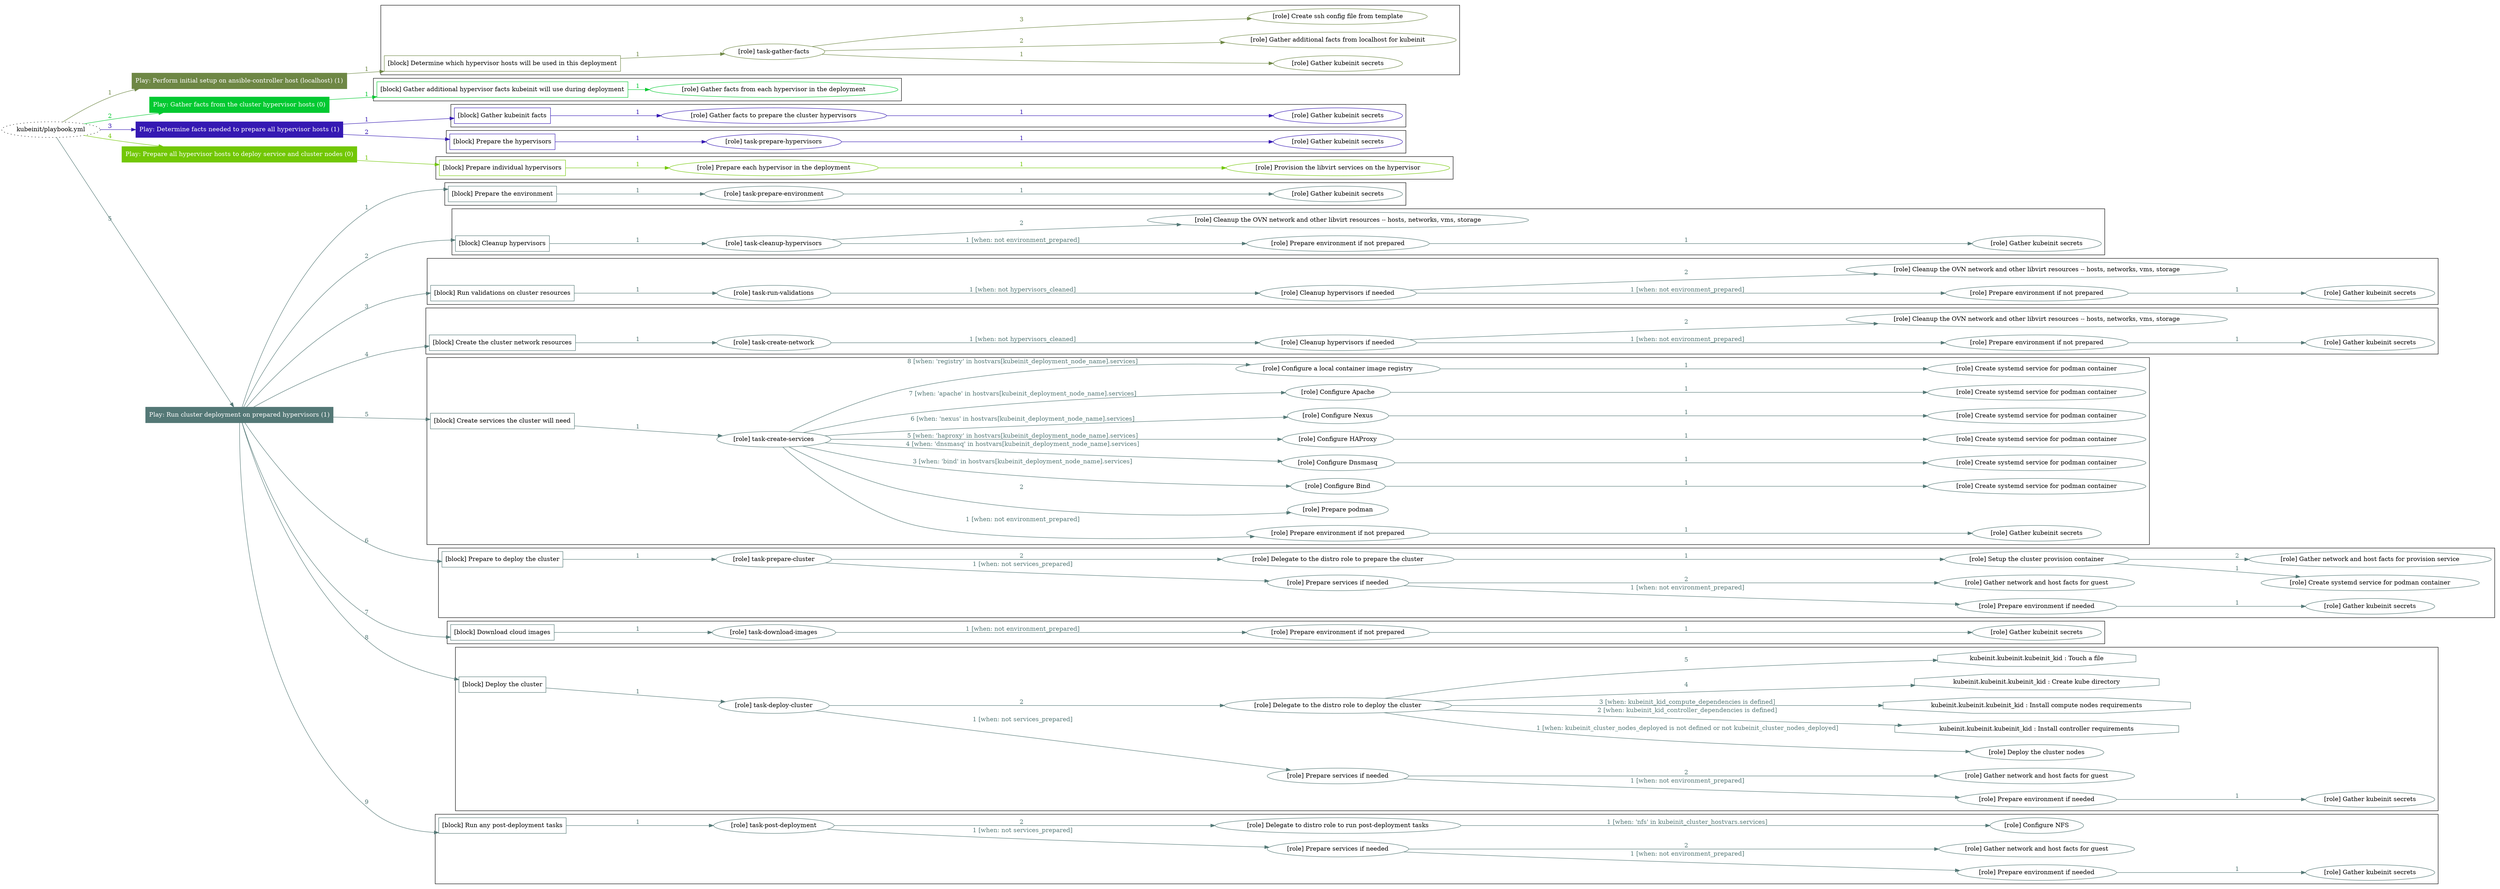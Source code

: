 digraph {
	graph [concentrate=true ordering=in rankdir=LR ratio=fill]
	edge [esep=5 sep=10]
	"kubeinit/playbook.yml" [URL="/home/runner/work/kubeinit/kubeinit/kubeinit/playbook.yml" id=playbook_608a6fb3 style=dotted]
	"kubeinit/playbook.yml" -> play_be3c04ec [label="1 " color="#6e8745" fontcolor="#6e8745" id=edge_31895123 labeltooltip="1 " tooltip="1 "]
	subgraph "Play: Perform initial setup on ansible-controller host (localhost) (1)" {
		play_be3c04ec [label="Play: Perform initial setup on ansible-controller host (localhost) (1)" URL="/home/runner/work/kubeinit/kubeinit/kubeinit/playbook.yml" color="#6e8745" fontcolor="#ffffff" id=play_be3c04ec shape=box style=filled tooltip=localhost]
		play_be3c04ec -> block_2dc40d36 [label=1 color="#6e8745" fontcolor="#6e8745" id=edge_ed48c78a labeltooltip=1 tooltip=1]
		subgraph cluster_block_2dc40d36 {
			block_2dc40d36 [label="[block] Determine which hypervisor hosts will be used in this deployment" URL="/home/runner/work/kubeinit/kubeinit/kubeinit/playbook.yml" color="#6e8745" id=block_2dc40d36 labeltooltip="Determine which hypervisor hosts will be used in this deployment" shape=box tooltip="Determine which hypervisor hosts will be used in this deployment"]
			block_2dc40d36 -> role_d647b988 [label="1 " color="#6e8745" fontcolor="#6e8745" id=edge_34338cc9 labeltooltip="1 " tooltip="1 "]
			subgraph "task-gather-facts" {
				role_d647b988 [label="[role] task-gather-facts" URL="/home/runner/work/kubeinit/kubeinit/kubeinit/playbook.yml" color="#6e8745" id=role_d647b988 tooltip="task-gather-facts"]
				role_d647b988 -> role_1e653c0f [label="1 " color="#6e8745" fontcolor="#6e8745" id=edge_daf68524 labeltooltip="1 " tooltip="1 "]
				subgraph "Gather kubeinit secrets" {
					role_1e653c0f [label="[role] Gather kubeinit secrets" URL="/home/runner/.ansible/collections/ansible_collections/kubeinit/kubeinit/roles/kubeinit_prepare/tasks/build_hypervisors_group.yml" color="#6e8745" id=role_1e653c0f tooltip="Gather kubeinit secrets"]
				}
				role_d647b988 -> role_c22b5473 [label="2 " color="#6e8745" fontcolor="#6e8745" id=edge_8fdc2dd5 labeltooltip="2 " tooltip="2 "]
				subgraph "Gather additional facts from localhost for kubeinit" {
					role_c22b5473 [label="[role] Gather additional facts from localhost for kubeinit" URL="/home/runner/.ansible/collections/ansible_collections/kubeinit/kubeinit/roles/kubeinit_prepare/tasks/build_hypervisors_group.yml" color="#6e8745" id=role_c22b5473 tooltip="Gather additional facts from localhost for kubeinit"]
				}
				role_d647b988 -> role_a7b1fe07 [label="3 " color="#6e8745" fontcolor="#6e8745" id=edge_dc978542 labeltooltip="3 " tooltip="3 "]
				subgraph "Create ssh config file from template" {
					role_a7b1fe07 [label="[role] Create ssh config file from template" URL="/home/runner/.ansible/collections/ansible_collections/kubeinit/kubeinit/roles/kubeinit_prepare/tasks/build_hypervisors_group.yml" color="#6e8745" id=role_a7b1fe07 tooltip="Create ssh config file from template"]
				}
			}
		}
	}
	"kubeinit/playbook.yml" -> play_d84bc7e9 [label="2 " color="#03c931" fontcolor="#03c931" id=edge_182aa815 labeltooltip="2 " tooltip="2 "]
	subgraph "Play: Gather facts from the cluster hypervisor hosts (0)" {
		play_d84bc7e9 [label="Play: Gather facts from the cluster hypervisor hosts (0)" URL="/home/runner/work/kubeinit/kubeinit/kubeinit/playbook.yml" color="#03c931" fontcolor="#ffffff" id=play_d84bc7e9 shape=box style=filled tooltip="Play: Gather facts from the cluster hypervisor hosts (0)"]
		play_d84bc7e9 -> block_53c12abe [label=1 color="#03c931" fontcolor="#03c931" id=edge_164e420f labeltooltip=1 tooltip=1]
		subgraph cluster_block_53c12abe {
			block_53c12abe [label="[block] Gather additional hypervisor facts kubeinit will use during deployment" URL="/home/runner/work/kubeinit/kubeinit/kubeinit/playbook.yml" color="#03c931" id=block_53c12abe labeltooltip="Gather additional hypervisor facts kubeinit will use during deployment" shape=box tooltip="Gather additional hypervisor facts kubeinit will use during deployment"]
			block_53c12abe -> role_731867bf [label="1 " color="#03c931" fontcolor="#03c931" id=edge_a8bca34c labeltooltip="1 " tooltip="1 "]
			subgraph "Gather facts from each hypervisor in the deployment" {
				role_731867bf [label="[role] Gather facts from each hypervisor in the deployment" URL="/home/runner/work/kubeinit/kubeinit/kubeinit/playbook.yml" color="#03c931" id=role_731867bf tooltip="Gather facts from each hypervisor in the deployment"]
			}
		}
	}
	"kubeinit/playbook.yml" -> play_0c8ffd27 [label="3 " color="#3519b3" fontcolor="#3519b3" id=edge_afae8446 labeltooltip="3 " tooltip="3 "]
	subgraph "Play: Determine facts needed to prepare all hypervisor hosts (1)" {
		play_0c8ffd27 [label="Play: Determine facts needed to prepare all hypervisor hosts (1)" URL="/home/runner/work/kubeinit/kubeinit/kubeinit/playbook.yml" color="#3519b3" fontcolor="#ffffff" id=play_0c8ffd27 shape=box style=filled tooltip=localhost]
		play_0c8ffd27 -> block_eb5a076a [label=1 color="#3519b3" fontcolor="#3519b3" id=edge_d38c1535 labeltooltip=1 tooltip=1]
		subgraph cluster_block_eb5a076a {
			block_eb5a076a [label="[block] Gather kubeinit facts" URL="/home/runner/work/kubeinit/kubeinit/kubeinit/playbook.yml" color="#3519b3" id=block_eb5a076a labeltooltip="Gather kubeinit facts" shape=box tooltip="Gather kubeinit facts"]
			block_eb5a076a -> role_958115dc [label="1 " color="#3519b3" fontcolor="#3519b3" id=edge_da5f45d2 labeltooltip="1 " tooltip="1 "]
			subgraph "Gather facts to prepare the cluster hypervisors" {
				role_958115dc [label="[role] Gather facts to prepare the cluster hypervisors" URL="/home/runner/work/kubeinit/kubeinit/kubeinit/playbook.yml" color="#3519b3" id=role_958115dc tooltip="Gather facts to prepare the cluster hypervisors"]
				role_958115dc -> role_c9789f87 [label="1 " color="#3519b3" fontcolor="#3519b3" id=edge_b29ec34c labeltooltip="1 " tooltip="1 "]
				subgraph "Gather kubeinit secrets" {
					role_c9789f87 [label="[role] Gather kubeinit secrets" URL="/home/runner/.ansible/collections/ansible_collections/kubeinit/kubeinit/roles/kubeinit_prepare/tasks/gather_kubeinit_facts.yml" color="#3519b3" id=role_c9789f87 tooltip="Gather kubeinit secrets"]
				}
			}
		}
		play_0c8ffd27 -> block_3859282a [label=2 color="#3519b3" fontcolor="#3519b3" id=edge_d7d2a189 labeltooltip=2 tooltip=2]
		subgraph cluster_block_3859282a {
			block_3859282a [label="[block] Prepare the hypervisors" URL="/home/runner/work/kubeinit/kubeinit/kubeinit/playbook.yml" color="#3519b3" id=block_3859282a labeltooltip="Prepare the hypervisors" shape=box tooltip="Prepare the hypervisors"]
			block_3859282a -> role_732756f1 [label="1 " color="#3519b3" fontcolor="#3519b3" id=edge_b1733d87 labeltooltip="1 " tooltip="1 "]
			subgraph "task-prepare-hypervisors" {
				role_732756f1 [label="[role] task-prepare-hypervisors" URL="/home/runner/work/kubeinit/kubeinit/kubeinit/playbook.yml" color="#3519b3" id=role_732756f1 tooltip="task-prepare-hypervisors"]
				role_732756f1 -> role_3cbf0a35 [label="1 " color="#3519b3" fontcolor="#3519b3" id=edge_383b9a41 labeltooltip="1 " tooltip="1 "]
				subgraph "Gather kubeinit secrets" {
					role_3cbf0a35 [label="[role] Gather kubeinit secrets" URL="/home/runner/.ansible/collections/ansible_collections/kubeinit/kubeinit/roles/kubeinit_prepare/tasks/gather_kubeinit_facts.yml" color="#3519b3" id=role_3cbf0a35 tooltip="Gather kubeinit secrets"]
				}
			}
		}
	}
	"kubeinit/playbook.yml" -> play_b892c924 [label="4 " color="#72c705" fontcolor="#72c705" id=edge_54d8078e labeltooltip="4 " tooltip="4 "]
	subgraph "Play: Prepare all hypervisor hosts to deploy service and cluster nodes (0)" {
		play_b892c924 [label="Play: Prepare all hypervisor hosts to deploy service and cluster nodes (0)" URL="/home/runner/work/kubeinit/kubeinit/kubeinit/playbook.yml" color="#72c705" fontcolor="#ffffff" id=play_b892c924 shape=box style=filled tooltip="Play: Prepare all hypervisor hosts to deploy service and cluster nodes (0)"]
		play_b892c924 -> block_4aa4d2d3 [label=1 color="#72c705" fontcolor="#72c705" id=edge_7561f8d9 labeltooltip=1 tooltip=1]
		subgraph cluster_block_4aa4d2d3 {
			block_4aa4d2d3 [label="[block] Prepare individual hypervisors" URL="/home/runner/work/kubeinit/kubeinit/kubeinit/playbook.yml" color="#72c705" id=block_4aa4d2d3 labeltooltip="Prepare individual hypervisors" shape=box tooltip="Prepare individual hypervisors"]
			block_4aa4d2d3 -> role_e5ef4481 [label="1 " color="#72c705" fontcolor="#72c705" id=edge_faf32006 labeltooltip="1 " tooltip="1 "]
			subgraph "Prepare each hypervisor in the deployment" {
				role_e5ef4481 [label="[role] Prepare each hypervisor in the deployment" URL="/home/runner/work/kubeinit/kubeinit/kubeinit/playbook.yml" color="#72c705" id=role_e5ef4481 tooltip="Prepare each hypervisor in the deployment"]
				role_e5ef4481 -> role_1ea0ebdc [label="1 " color="#72c705" fontcolor="#72c705" id=edge_8c700cde labeltooltip="1 " tooltip="1 "]
				subgraph "Provision the libvirt services on the hypervisor" {
					role_1ea0ebdc [label="[role] Provision the libvirt services on the hypervisor" URL="/home/runner/.ansible/collections/ansible_collections/kubeinit/kubeinit/roles/kubeinit_prepare/tasks/prepare_hypervisor.yml" color="#72c705" id=role_1ea0ebdc tooltip="Provision the libvirt services on the hypervisor"]
				}
			}
		}
	}
	"kubeinit/playbook.yml" -> play_ac505e63 [label="5 " color="#547876" fontcolor="#547876" id=edge_4acf6dc0 labeltooltip="5 " tooltip="5 "]
	subgraph "Play: Run cluster deployment on prepared hypervisors (1)" {
		play_ac505e63 [label="Play: Run cluster deployment on prepared hypervisors (1)" URL="/home/runner/work/kubeinit/kubeinit/kubeinit/playbook.yml" color="#547876" fontcolor="#ffffff" id=play_ac505e63 shape=box style=filled tooltip=localhost]
		play_ac505e63 -> block_a725e89a [label=1 color="#547876" fontcolor="#547876" id=edge_affb96df labeltooltip=1 tooltip=1]
		subgraph cluster_block_a725e89a {
			block_a725e89a [label="[block] Prepare the environment" URL="/home/runner/work/kubeinit/kubeinit/kubeinit/playbook.yml" color="#547876" id=block_a725e89a labeltooltip="Prepare the environment" shape=box tooltip="Prepare the environment"]
			block_a725e89a -> role_29a6c4a2 [label="1 " color="#547876" fontcolor="#547876" id=edge_634bd62e labeltooltip="1 " tooltip="1 "]
			subgraph "task-prepare-environment" {
				role_29a6c4a2 [label="[role] task-prepare-environment" URL="/home/runner/work/kubeinit/kubeinit/kubeinit/playbook.yml" color="#547876" id=role_29a6c4a2 tooltip="task-prepare-environment"]
				role_29a6c4a2 -> role_65e77cb9 [label="1 " color="#547876" fontcolor="#547876" id=edge_e6891a5f labeltooltip="1 " tooltip="1 "]
				subgraph "Gather kubeinit secrets" {
					role_65e77cb9 [label="[role] Gather kubeinit secrets" URL="/home/runner/.ansible/collections/ansible_collections/kubeinit/kubeinit/roles/kubeinit_prepare/tasks/gather_kubeinit_facts.yml" color="#547876" id=role_65e77cb9 tooltip="Gather kubeinit secrets"]
				}
			}
		}
		play_ac505e63 -> block_264fab6f [label=2 color="#547876" fontcolor="#547876" id=edge_045e9c80 labeltooltip=2 tooltip=2]
		subgraph cluster_block_264fab6f {
			block_264fab6f [label="[block] Cleanup hypervisors" URL="/home/runner/work/kubeinit/kubeinit/kubeinit/playbook.yml" color="#547876" id=block_264fab6f labeltooltip="Cleanup hypervisors" shape=box tooltip="Cleanup hypervisors"]
			block_264fab6f -> role_09604871 [label="1 " color="#547876" fontcolor="#547876" id=edge_e2a6e252 labeltooltip="1 " tooltip="1 "]
			subgraph "task-cleanup-hypervisors" {
				role_09604871 [label="[role] task-cleanup-hypervisors" URL="/home/runner/work/kubeinit/kubeinit/kubeinit/playbook.yml" color="#547876" id=role_09604871 tooltip="task-cleanup-hypervisors"]
				role_09604871 -> role_ad81c707 [label="1 [when: not environment_prepared]" color="#547876" fontcolor="#547876" id=edge_1365f194 labeltooltip="1 [when: not environment_prepared]" tooltip="1 [when: not environment_prepared]"]
				subgraph "Prepare environment if not prepared" {
					role_ad81c707 [label="[role] Prepare environment if not prepared" URL="/home/runner/.ansible/collections/ansible_collections/kubeinit/kubeinit/roles/kubeinit_prepare/tasks/cleanup_hypervisors.yml" color="#547876" id=role_ad81c707 tooltip="Prepare environment if not prepared"]
					role_ad81c707 -> role_914fec6f [label="1 " color="#547876" fontcolor="#547876" id=edge_383f193b labeltooltip="1 " tooltip="1 "]
					subgraph "Gather kubeinit secrets" {
						role_914fec6f [label="[role] Gather kubeinit secrets" URL="/home/runner/.ansible/collections/ansible_collections/kubeinit/kubeinit/roles/kubeinit_prepare/tasks/gather_kubeinit_facts.yml" color="#547876" id=role_914fec6f tooltip="Gather kubeinit secrets"]
					}
				}
				role_09604871 -> role_6020f218 [label="2 " color="#547876" fontcolor="#547876" id=edge_46cffaaf labeltooltip="2 " tooltip="2 "]
				subgraph "Cleanup the OVN network and other libvirt resources -- hosts, networks, vms, storage" {
					role_6020f218 [label="[role] Cleanup the OVN network and other libvirt resources -- hosts, networks, vms, storage" URL="/home/runner/.ansible/collections/ansible_collections/kubeinit/kubeinit/roles/kubeinit_prepare/tasks/cleanup_hypervisors.yml" color="#547876" id=role_6020f218 tooltip="Cleanup the OVN network and other libvirt resources -- hosts, networks, vms, storage"]
				}
			}
		}
		play_ac505e63 -> block_21143cd0 [label=3 color="#547876" fontcolor="#547876" id=edge_4d0109d0 labeltooltip=3 tooltip=3]
		subgraph cluster_block_21143cd0 {
			block_21143cd0 [label="[block] Run validations on cluster resources" URL="/home/runner/work/kubeinit/kubeinit/kubeinit/playbook.yml" color="#547876" id=block_21143cd0 labeltooltip="Run validations on cluster resources" shape=box tooltip="Run validations on cluster resources"]
			block_21143cd0 -> role_8337aa8b [label="1 " color="#547876" fontcolor="#547876" id=edge_f9e155e3 labeltooltip="1 " tooltip="1 "]
			subgraph "task-run-validations" {
				role_8337aa8b [label="[role] task-run-validations" URL="/home/runner/work/kubeinit/kubeinit/kubeinit/playbook.yml" color="#547876" id=role_8337aa8b tooltip="task-run-validations"]
				role_8337aa8b -> role_0a126b70 [label="1 [when: not hypervisors_cleaned]" color="#547876" fontcolor="#547876" id=edge_e47036e8 labeltooltip="1 [when: not hypervisors_cleaned]" tooltip="1 [when: not hypervisors_cleaned]"]
				subgraph "Cleanup hypervisors if needed" {
					role_0a126b70 [label="[role] Cleanup hypervisors if needed" URL="/home/runner/.ansible/collections/ansible_collections/kubeinit/kubeinit/roles/kubeinit_validations/tasks/main.yml" color="#547876" id=role_0a126b70 tooltip="Cleanup hypervisors if needed"]
					role_0a126b70 -> role_d00297f8 [label="1 [when: not environment_prepared]" color="#547876" fontcolor="#547876" id=edge_07d74f36 labeltooltip="1 [when: not environment_prepared]" tooltip="1 [when: not environment_prepared]"]
					subgraph "Prepare environment if not prepared" {
						role_d00297f8 [label="[role] Prepare environment if not prepared" URL="/home/runner/.ansible/collections/ansible_collections/kubeinit/kubeinit/roles/kubeinit_prepare/tasks/cleanup_hypervisors.yml" color="#547876" id=role_d00297f8 tooltip="Prepare environment if not prepared"]
						role_d00297f8 -> role_b579fccd [label="1 " color="#547876" fontcolor="#547876" id=edge_5878b74c labeltooltip="1 " tooltip="1 "]
						subgraph "Gather kubeinit secrets" {
							role_b579fccd [label="[role] Gather kubeinit secrets" URL="/home/runner/.ansible/collections/ansible_collections/kubeinit/kubeinit/roles/kubeinit_prepare/tasks/gather_kubeinit_facts.yml" color="#547876" id=role_b579fccd tooltip="Gather kubeinit secrets"]
						}
					}
					role_0a126b70 -> role_ca6d41e3 [label="2 " color="#547876" fontcolor="#547876" id=edge_1d87b78f labeltooltip="2 " tooltip="2 "]
					subgraph "Cleanup the OVN network and other libvirt resources -- hosts, networks, vms, storage" {
						role_ca6d41e3 [label="[role] Cleanup the OVN network and other libvirt resources -- hosts, networks, vms, storage" URL="/home/runner/.ansible/collections/ansible_collections/kubeinit/kubeinit/roles/kubeinit_prepare/tasks/cleanup_hypervisors.yml" color="#547876" id=role_ca6d41e3 tooltip="Cleanup the OVN network and other libvirt resources -- hosts, networks, vms, storage"]
					}
				}
			}
		}
		play_ac505e63 -> block_2c69f0fb [label=4 color="#547876" fontcolor="#547876" id=edge_0c766d46 labeltooltip=4 tooltip=4]
		subgraph cluster_block_2c69f0fb {
			block_2c69f0fb [label="[block] Create the cluster network resources" URL="/home/runner/work/kubeinit/kubeinit/kubeinit/playbook.yml" color="#547876" id=block_2c69f0fb labeltooltip="Create the cluster network resources" shape=box tooltip="Create the cluster network resources"]
			block_2c69f0fb -> role_1fb32e12 [label="1 " color="#547876" fontcolor="#547876" id=edge_224f1fb7 labeltooltip="1 " tooltip="1 "]
			subgraph "task-create-network" {
				role_1fb32e12 [label="[role] task-create-network" URL="/home/runner/work/kubeinit/kubeinit/kubeinit/playbook.yml" color="#547876" id=role_1fb32e12 tooltip="task-create-network"]
				role_1fb32e12 -> role_f819cbe2 [label="1 [when: not hypervisors_cleaned]" color="#547876" fontcolor="#547876" id=edge_e0e2faa7 labeltooltip="1 [when: not hypervisors_cleaned]" tooltip="1 [when: not hypervisors_cleaned]"]
				subgraph "Cleanup hypervisors if needed" {
					role_f819cbe2 [label="[role] Cleanup hypervisors if needed" URL="/home/runner/.ansible/collections/ansible_collections/kubeinit/kubeinit/roles/kubeinit_libvirt/tasks/create_network.yml" color="#547876" id=role_f819cbe2 tooltip="Cleanup hypervisors if needed"]
					role_f819cbe2 -> role_ffee34d1 [label="1 [when: not environment_prepared]" color="#547876" fontcolor="#547876" id=edge_9079fb4f labeltooltip="1 [when: not environment_prepared]" tooltip="1 [when: not environment_prepared]"]
					subgraph "Prepare environment if not prepared" {
						role_ffee34d1 [label="[role] Prepare environment if not prepared" URL="/home/runner/.ansible/collections/ansible_collections/kubeinit/kubeinit/roles/kubeinit_prepare/tasks/cleanup_hypervisors.yml" color="#547876" id=role_ffee34d1 tooltip="Prepare environment if not prepared"]
						role_ffee34d1 -> role_9c909fa8 [label="1 " color="#547876" fontcolor="#547876" id=edge_66c3493e labeltooltip="1 " tooltip="1 "]
						subgraph "Gather kubeinit secrets" {
							role_9c909fa8 [label="[role] Gather kubeinit secrets" URL="/home/runner/.ansible/collections/ansible_collections/kubeinit/kubeinit/roles/kubeinit_prepare/tasks/gather_kubeinit_facts.yml" color="#547876" id=role_9c909fa8 tooltip="Gather kubeinit secrets"]
						}
					}
					role_f819cbe2 -> role_7ed9b253 [label="2 " color="#547876" fontcolor="#547876" id=edge_6aa22780 labeltooltip="2 " tooltip="2 "]
					subgraph "Cleanup the OVN network and other libvirt resources -- hosts, networks, vms, storage" {
						role_7ed9b253 [label="[role] Cleanup the OVN network and other libvirt resources -- hosts, networks, vms, storage" URL="/home/runner/.ansible/collections/ansible_collections/kubeinit/kubeinit/roles/kubeinit_prepare/tasks/cleanup_hypervisors.yml" color="#547876" id=role_7ed9b253 tooltip="Cleanup the OVN network and other libvirt resources -- hosts, networks, vms, storage"]
					}
				}
			}
		}
		play_ac505e63 -> block_a788aad2 [label=5 color="#547876" fontcolor="#547876" id=edge_1c0c5d55 labeltooltip=5 tooltip=5]
		subgraph cluster_block_a788aad2 {
			block_a788aad2 [label="[block] Create services the cluster will need" URL="/home/runner/work/kubeinit/kubeinit/kubeinit/playbook.yml" color="#547876" id=block_a788aad2 labeltooltip="Create services the cluster will need" shape=box tooltip="Create services the cluster will need"]
			block_a788aad2 -> role_31730000 [label="1 " color="#547876" fontcolor="#547876" id=edge_15151ff0 labeltooltip="1 " tooltip="1 "]
			subgraph "task-create-services" {
				role_31730000 [label="[role] task-create-services" URL="/home/runner/work/kubeinit/kubeinit/kubeinit/playbook.yml" color="#547876" id=role_31730000 tooltip="task-create-services"]
				role_31730000 -> role_9cc37fa1 [label="1 [when: not environment_prepared]" color="#547876" fontcolor="#547876" id=edge_3cdd1c8a labeltooltip="1 [when: not environment_prepared]" tooltip="1 [when: not environment_prepared]"]
				subgraph "Prepare environment if not prepared" {
					role_9cc37fa1 [label="[role] Prepare environment if not prepared" URL="/home/runner/.ansible/collections/ansible_collections/kubeinit/kubeinit/roles/kubeinit_services/tasks/main.yml" color="#547876" id=role_9cc37fa1 tooltip="Prepare environment if not prepared"]
					role_9cc37fa1 -> role_68f549ad [label="1 " color="#547876" fontcolor="#547876" id=edge_abf5d23e labeltooltip="1 " tooltip="1 "]
					subgraph "Gather kubeinit secrets" {
						role_68f549ad [label="[role] Gather kubeinit secrets" URL="/home/runner/.ansible/collections/ansible_collections/kubeinit/kubeinit/roles/kubeinit_prepare/tasks/gather_kubeinit_facts.yml" color="#547876" id=role_68f549ad tooltip="Gather kubeinit secrets"]
					}
				}
				role_31730000 -> role_e949f19e [label="2 " color="#547876" fontcolor="#547876" id=edge_2b4af445 labeltooltip="2 " tooltip="2 "]
				subgraph "Prepare podman" {
					role_e949f19e [label="[role] Prepare podman" URL="/home/runner/.ansible/collections/ansible_collections/kubeinit/kubeinit/roles/kubeinit_services/tasks/00_create_service_pod.yml" color="#547876" id=role_e949f19e tooltip="Prepare podman"]
				}
				role_31730000 -> role_9e15370e [label="3 [when: 'bind' in hostvars[kubeinit_deployment_node_name].services]" color="#547876" fontcolor="#547876" id=edge_0d0e2905 labeltooltip="3 [when: 'bind' in hostvars[kubeinit_deployment_node_name].services]" tooltip="3 [when: 'bind' in hostvars[kubeinit_deployment_node_name].services]"]
				subgraph "Configure Bind" {
					role_9e15370e [label="[role] Configure Bind" URL="/home/runner/.ansible/collections/ansible_collections/kubeinit/kubeinit/roles/kubeinit_services/tasks/start_services_containers.yml" color="#547876" id=role_9e15370e tooltip="Configure Bind"]
					role_9e15370e -> role_27d7fe35 [label="1 " color="#547876" fontcolor="#547876" id=edge_100ffac9 labeltooltip="1 " tooltip="1 "]
					subgraph "Create systemd service for podman container" {
						role_27d7fe35 [label="[role] Create systemd service for podman container" URL="/home/runner/.ansible/collections/ansible_collections/kubeinit/kubeinit/roles/kubeinit_bind/tasks/main.yml" color="#547876" id=role_27d7fe35 tooltip="Create systemd service for podman container"]
					}
				}
				role_31730000 -> role_1033b309 [label="4 [when: 'dnsmasq' in hostvars[kubeinit_deployment_node_name].services]" color="#547876" fontcolor="#547876" id=edge_e171726d labeltooltip="4 [when: 'dnsmasq' in hostvars[kubeinit_deployment_node_name].services]" tooltip="4 [when: 'dnsmasq' in hostvars[kubeinit_deployment_node_name].services]"]
				subgraph "Configure Dnsmasq" {
					role_1033b309 [label="[role] Configure Dnsmasq" URL="/home/runner/.ansible/collections/ansible_collections/kubeinit/kubeinit/roles/kubeinit_services/tasks/start_services_containers.yml" color="#547876" id=role_1033b309 tooltip="Configure Dnsmasq"]
					role_1033b309 -> role_53c68df3 [label="1 " color="#547876" fontcolor="#547876" id=edge_9e03e321 labeltooltip="1 " tooltip="1 "]
					subgraph "Create systemd service for podman container" {
						role_53c68df3 [label="[role] Create systemd service for podman container" URL="/home/runner/.ansible/collections/ansible_collections/kubeinit/kubeinit/roles/kubeinit_dnsmasq/tasks/main.yml" color="#547876" id=role_53c68df3 tooltip="Create systemd service for podman container"]
					}
				}
				role_31730000 -> role_9d1d6c7b [label="5 [when: 'haproxy' in hostvars[kubeinit_deployment_node_name].services]" color="#547876" fontcolor="#547876" id=edge_f72761e9 labeltooltip="5 [when: 'haproxy' in hostvars[kubeinit_deployment_node_name].services]" tooltip="5 [when: 'haproxy' in hostvars[kubeinit_deployment_node_name].services]"]
				subgraph "Configure HAProxy" {
					role_9d1d6c7b [label="[role] Configure HAProxy" URL="/home/runner/.ansible/collections/ansible_collections/kubeinit/kubeinit/roles/kubeinit_services/tasks/start_services_containers.yml" color="#547876" id=role_9d1d6c7b tooltip="Configure HAProxy"]
					role_9d1d6c7b -> role_83d5a378 [label="1 " color="#547876" fontcolor="#547876" id=edge_c00faa29 labeltooltip="1 " tooltip="1 "]
					subgraph "Create systemd service for podman container" {
						role_83d5a378 [label="[role] Create systemd service for podman container" URL="/home/runner/.ansible/collections/ansible_collections/kubeinit/kubeinit/roles/kubeinit_haproxy/tasks/main.yml" color="#547876" id=role_83d5a378 tooltip="Create systemd service for podman container"]
					}
				}
				role_31730000 -> role_323541f4 [label="6 [when: 'nexus' in hostvars[kubeinit_deployment_node_name].services]" color="#547876" fontcolor="#547876" id=edge_e6dcca69 labeltooltip="6 [when: 'nexus' in hostvars[kubeinit_deployment_node_name].services]" tooltip="6 [when: 'nexus' in hostvars[kubeinit_deployment_node_name].services]"]
				subgraph "Configure Nexus" {
					role_323541f4 [label="[role] Configure Nexus" URL="/home/runner/.ansible/collections/ansible_collections/kubeinit/kubeinit/roles/kubeinit_services/tasks/start_services_containers.yml" color="#547876" id=role_323541f4 tooltip="Configure Nexus"]
					role_323541f4 -> role_029e57e9 [label="1 " color="#547876" fontcolor="#547876" id=edge_79628d08 labeltooltip="1 " tooltip="1 "]
					subgraph "Create systemd service for podman container" {
						role_029e57e9 [label="[role] Create systemd service for podman container" URL="/home/runner/.ansible/collections/ansible_collections/kubeinit/kubeinit/roles/kubeinit_nexus/tasks/main.yml" color="#547876" id=role_029e57e9 tooltip="Create systemd service for podman container"]
					}
				}
				role_31730000 -> role_69edcc51 [label="7 [when: 'apache' in hostvars[kubeinit_deployment_node_name].services]" color="#547876" fontcolor="#547876" id=edge_a46ab529 labeltooltip="7 [when: 'apache' in hostvars[kubeinit_deployment_node_name].services]" tooltip="7 [when: 'apache' in hostvars[kubeinit_deployment_node_name].services]"]
				subgraph "Configure Apache" {
					role_69edcc51 [label="[role] Configure Apache" URL="/home/runner/.ansible/collections/ansible_collections/kubeinit/kubeinit/roles/kubeinit_services/tasks/start_services_containers.yml" color="#547876" id=role_69edcc51 tooltip="Configure Apache"]
					role_69edcc51 -> role_f31e063b [label="1 " color="#547876" fontcolor="#547876" id=edge_62e2f9fa labeltooltip="1 " tooltip="1 "]
					subgraph "Create systemd service for podman container" {
						role_f31e063b [label="[role] Create systemd service for podman container" URL="/home/runner/.ansible/collections/ansible_collections/kubeinit/kubeinit/roles/kubeinit_apache/tasks/main.yml" color="#547876" id=role_f31e063b tooltip="Create systemd service for podman container"]
					}
				}
				role_31730000 -> role_cf278a7d [label="8 [when: 'registry' in hostvars[kubeinit_deployment_node_name].services]" color="#547876" fontcolor="#547876" id=edge_4d21880f labeltooltip="8 [when: 'registry' in hostvars[kubeinit_deployment_node_name].services]" tooltip="8 [when: 'registry' in hostvars[kubeinit_deployment_node_name].services]"]
				subgraph "Configure a local container image registry" {
					role_cf278a7d [label="[role] Configure a local container image registry" URL="/home/runner/.ansible/collections/ansible_collections/kubeinit/kubeinit/roles/kubeinit_services/tasks/start_services_containers.yml" color="#547876" id=role_cf278a7d tooltip="Configure a local container image registry"]
					role_cf278a7d -> role_6e022ea4 [label="1 " color="#547876" fontcolor="#547876" id=edge_5caca99a labeltooltip="1 " tooltip="1 "]
					subgraph "Create systemd service for podman container" {
						role_6e022ea4 [label="[role] Create systemd service for podman container" URL="/home/runner/.ansible/collections/ansible_collections/kubeinit/kubeinit/roles/kubeinit_registry/tasks/main.yml" color="#547876" id=role_6e022ea4 tooltip="Create systemd service for podman container"]
					}
				}
			}
		}
		play_ac505e63 -> block_d93e3138 [label=6 color="#547876" fontcolor="#547876" id=edge_a684437c labeltooltip=6 tooltip=6]
		subgraph cluster_block_d93e3138 {
			block_d93e3138 [label="[block] Prepare to deploy the cluster" URL="/home/runner/work/kubeinit/kubeinit/kubeinit/playbook.yml" color="#547876" id=block_d93e3138 labeltooltip="Prepare to deploy the cluster" shape=box tooltip="Prepare to deploy the cluster"]
			block_d93e3138 -> role_4a03a0ff [label="1 " color="#547876" fontcolor="#547876" id=edge_a7b9a40e labeltooltip="1 " tooltip="1 "]
			subgraph "task-prepare-cluster" {
				role_4a03a0ff [label="[role] task-prepare-cluster" URL="/home/runner/work/kubeinit/kubeinit/kubeinit/playbook.yml" color="#547876" id=role_4a03a0ff tooltip="task-prepare-cluster"]
				role_4a03a0ff -> role_19e98a4f [label="1 [when: not services_prepared]" color="#547876" fontcolor="#547876" id=edge_a2ebcaeb labeltooltip="1 [when: not services_prepared]" tooltip="1 [when: not services_prepared]"]
				subgraph "Prepare services if needed" {
					role_19e98a4f [label="[role] Prepare services if needed" URL="/home/runner/.ansible/collections/ansible_collections/kubeinit/kubeinit/roles/kubeinit_prepare/tasks/prepare_cluster.yml" color="#547876" id=role_19e98a4f tooltip="Prepare services if needed"]
					role_19e98a4f -> role_23894062 [label="1 [when: not environment_prepared]" color="#547876" fontcolor="#547876" id=edge_708221b5 labeltooltip="1 [when: not environment_prepared]" tooltip="1 [when: not environment_prepared]"]
					subgraph "Prepare environment if needed" {
						role_23894062 [label="[role] Prepare environment if needed" URL="/home/runner/.ansible/collections/ansible_collections/kubeinit/kubeinit/roles/kubeinit_services/tasks/prepare_services.yml" color="#547876" id=role_23894062 tooltip="Prepare environment if needed"]
						role_23894062 -> role_e01a7316 [label="1 " color="#547876" fontcolor="#547876" id=edge_6a671cc4 labeltooltip="1 " tooltip="1 "]
						subgraph "Gather kubeinit secrets" {
							role_e01a7316 [label="[role] Gather kubeinit secrets" URL="/home/runner/.ansible/collections/ansible_collections/kubeinit/kubeinit/roles/kubeinit_prepare/tasks/gather_kubeinit_facts.yml" color="#547876" id=role_e01a7316 tooltip="Gather kubeinit secrets"]
						}
					}
					role_19e98a4f -> role_9e67ad23 [label="2 " color="#547876" fontcolor="#547876" id=edge_2519c463 labeltooltip="2 " tooltip="2 "]
					subgraph "Gather network and host facts for guest" {
						role_9e67ad23 [label="[role] Gather network and host facts for guest" URL="/home/runner/.ansible/collections/ansible_collections/kubeinit/kubeinit/roles/kubeinit_services/tasks/prepare_services.yml" color="#547876" id=role_9e67ad23 tooltip="Gather network and host facts for guest"]
					}
				}
				role_4a03a0ff -> role_dd81d02e [label="2 " color="#547876" fontcolor="#547876" id=edge_1fcf6e64 labeltooltip="2 " tooltip="2 "]
				subgraph "Delegate to the distro role to prepare the cluster" {
					role_dd81d02e [label="[role] Delegate to the distro role to prepare the cluster" URL="/home/runner/.ansible/collections/ansible_collections/kubeinit/kubeinit/roles/kubeinit_prepare/tasks/prepare_cluster.yml" color="#547876" id=role_dd81d02e tooltip="Delegate to the distro role to prepare the cluster"]
					role_dd81d02e -> role_9243f830 [label="1 " color="#547876" fontcolor="#547876" id=edge_21ac2179 labeltooltip="1 " tooltip="1 "]
					subgraph "Setup the cluster provision container" {
						role_9243f830 [label="[role] Setup the cluster provision container" URL="/home/runner/.ansible/collections/ansible_collections/kubeinit/kubeinit/roles/kubeinit_kid/tasks/prepare_cluster.yml" color="#547876" id=role_9243f830 tooltip="Setup the cluster provision container"]
						role_9243f830 -> role_4748dbd4 [label="1 " color="#547876" fontcolor="#547876" id=edge_159aff2e labeltooltip="1 " tooltip="1 "]
						subgraph "Create systemd service for podman container" {
							role_4748dbd4 [label="[role] Create systemd service for podman container" URL="/home/runner/.ansible/collections/ansible_collections/kubeinit/kubeinit/roles/kubeinit_services/tasks/create_provision_container.yml" color="#547876" id=role_4748dbd4 tooltip="Create systemd service for podman container"]
						}
						role_9243f830 -> role_481da10b [label="2 " color="#547876" fontcolor="#547876" id=edge_28ba7a33 labeltooltip="2 " tooltip="2 "]
						subgraph "Gather network and host facts for provision service" {
							role_481da10b [label="[role] Gather network and host facts for provision service" URL="/home/runner/.ansible/collections/ansible_collections/kubeinit/kubeinit/roles/kubeinit_services/tasks/create_provision_container.yml" color="#547876" id=role_481da10b tooltip="Gather network and host facts for provision service"]
						}
					}
				}
			}
		}
		play_ac505e63 -> block_43c1e7fb [label=7 color="#547876" fontcolor="#547876" id=edge_d99a8a08 labeltooltip=7 tooltip=7]
		subgraph cluster_block_43c1e7fb {
			block_43c1e7fb [label="[block] Download cloud images" URL="/home/runner/work/kubeinit/kubeinit/kubeinit/playbook.yml" color="#547876" id=block_43c1e7fb labeltooltip="Download cloud images" shape=box tooltip="Download cloud images"]
			block_43c1e7fb -> role_bcd9f1d0 [label="1 " color="#547876" fontcolor="#547876" id=edge_8d3d5eae labeltooltip="1 " tooltip="1 "]
			subgraph "task-download-images" {
				role_bcd9f1d0 [label="[role] task-download-images" URL="/home/runner/work/kubeinit/kubeinit/kubeinit/playbook.yml" color="#547876" id=role_bcd9f1d0 tooltip="task-download-images"]
				role_bcd9f1d0 -> role_6ca0bf76 [label="1 [when: not environment_prepared]" color="#547876" fontcolor="#547876" id=edge_9945974d labeltooltip="1 [when: not environment_prepared]" tooltip="1 [when: not environment_prepared]"]
				subgraph "Prepare environment if not prepared" {
					role_6ca0bf76 [label="[role] Prepare environment if not prepared" URL="/home/runner/.ansible/collections/ansible_collections/kubeinit/kubeinit/roles/kubeinit_libvirt/tasks/download_cloud_images.yml" color="#547876" id=role_6ca0bf76 tooltip="Prepare environment if not prepared"]
					role_6ca0bf76 -> role_63fcc240 [label="1 " color="#547876" fontcolor="#547876" id=edge_e2a5d772 labeltooltip="1 " tooltip="1 "]
					subgraph "Gather kubeinit secrets" {
						role_63fcc240 [label="[role] Gather kubeinit secrets" URL="/home/runner/.ansible/collections/ansible_collections/kubeinit/kubeinit/roles/kubeinit_prepare/tasks/gather_kubeinit_facts.yml" color="#547876" id=role_63fcc240 tooltip="Gather kubeinit secrets"]
					}
				}
			}
		}
		play_ac505e63 -> block_31f2d8bc [label=8 color="#547876" fontcolor="#547876" id=edge_cf74810b labeltooltip=8 tooltip=8]
		subgraph cluster_block_31f2d8bc {
			block_31f2d8bc [label="[block] Deploy the cluster" URL="/home/runner/work/kubeinit/kubeinit/kubeinit/playbook.yml" color="#547876" id=block_31f2d8bc labeltooltip="Deploy the cluster" shape=box tooltip="Deploy the cluster"]
			block_31f2d8bc -> role_b1e3b0fe [label="1 " color="#547876" fontcolor="#547876" id=edge_b245e5fc labeltooltip="1 " tooltip="1 "]
			subgraph "task-deploy-cluster" {
				role_b1e3b0fe [label="[role] task-deploy-cluster" URL="/home/runner/work/kubeinit/kubeinit/kubeinit/playbook.yml" color="#547876" id=role_b1e3b0fe tooltip="task-deploy-cluster"]
				role_b1e3b0fe -> role_5f00ac89 [label="1 [when: not services_prepared]" color="#547876" fontcolor="#547876" id=edge_b326b2c0 labeltooltip="1 [when: not services_prepared]" tooltip="1 [when: not services_prepared]"]
				subgraph "Prepare services if needed" {
					role_5f00ac89 [label="[role] Prepare services if needed" URL="/home/runner/.ansible/collections/ansible_collections/kubeinit/kubeinit/roles/kubeinit_prepare/tasks/deploy_cluster.yml" color="#547876" id=role_5f00ac89 tooltip="Prepare services if needed"]
					role_5f00ac89 -> role_e078b885 [label="1 [when: not environment_prepared]" color="#547876" fontcolor="#547876" id=edge_a9f67ce2 labeltooltip="1 [when: not environment_prepared]" tooltip="1 [when: not environment_prepared]"]
					subgraph "Prepare environment if needed" {
						role_e078b885 [label="[role] Prepare environment if needed" URL="/home/runner/.ansible/collections/ansible_collections/kubeinit/kubeinit/roles/kubeinit_services/tasks/prepare_services.yml" color="#547876" id=role_e078b885 tooltip="Prepare environment if needed"]
						role_e078b885 -> role_bd592fa0 [label="1 " color="#547876" fontcolor="#547876" id=edge_0a29c74a labeltooltip="1 " tooltip="1 "]
						subgraph "Gather kubeinit secrets" {
							role_bd592fa0 [label="[role] Gather kubeinit secrets" URL="/home/runner/.ansible/collections/ansible_collections/kubeinit/kubeinit/roles/kubeinit_prepare/tasks/gather_kubeinit_facts.yml" color="#547876" id=role_bd592fa0 tooltip="Gather kubeinit secrets"]
						}
					}
					role_5f00ac89 -> role_b9bb336e [label="2 " color="#547876" fontcolor="#547876" id=edge_d96073a2 labeltooltip="2 " tooltip="2 "]
					subgraph "Gather network and host facts for guest" {
						role_b9bb336e [label="[role] Gather network and host facts for guest" URL="/home/runner/.ansible/collections/ansible_collections/kubeinit/kubeinit/roles/kubeinit_services/tasks/prepare_services.yml" color="#547876" id=role_b9bb336e tooltip="Gather network and host facts for guest"]
					}
				}
				role_b1e3b0fe -> role_b42e1c59 [label="2 " color="#547876" fontcolor="#547876" id=edge_c534cfe4 labeltooltip="2 " tooltip="2 "]
				subgraph "Delegate to the distro role to deploy the cluster" {
					role_b42e1c59 [label="[role] Delegate to the distro role to deploy the cluster" URL="/home/runner/.ansible/collections/ansible_collections/kubeinit/kubeinit/roles/kubeinit_prepare/tasks/deploy_cluster.yml" color="#547876" id=role_b42e1c59 tooltip="Delegate to the distro role to deploy the cluster"]
					role_b42e1c59 -> role_7b75e517 [label="1 [when: kubeinit_cluster_nodes_deployed is not defined or not kubeinit_cluster_nodes_deployed]" color="#547876" fontcolor="#547876" id=edge_3dcd7b85 labeltooltip="1 [when: kubeinit_cluster_nodes_deployed is not defined or not kubeinit_cluster_nodes_deployed]" tooltip="1 [when: kubeinit_cluster_nodes_deployed is not defined or not kubeinit_cluster_nodes_deployed]"]
					subgraph "Deploy the cluster nodes" {
						role_7b75e517 [label="[role] Deploy the cluster nodes" URL="/home/runner/.ansible/collections/ansible_collections/kubeinit/kubeinit/roles/kubeinit_kid/tasks/main.yml" color="#547876" id=role_7b75e517 tooltip="Deploy the cluster nodes"]
					}
					task_e82c455c [label="kubeinit.kubeinit.kubeinit_kid : Install controller requirements" URL="/home/runner/.ansible/collections/ansible_collections/kubeinit/kubeinit/roles/kubeinit_kid/tasks/main.yml" color="#547876" id=task_e82c455c shape=octagon tooltip="kubeinit.kubeinit.kubeinit_kid : Install controller requirements"]
					role_b42e1c59 -> task_e82c455c [label="2 [when: kubeinit_kid_controller_dependencies is defined]" color="#547876" fontcolor="#547876" id=edge_af26a823 labeltooltip="2 [when: kubeinit_kid_controller_dependencies is defined]" tooltip="2 [when: kubeinit_kid_controller_dependencies is defined]"]
					task_900db4d3 [label="kubeinit.kubeinit.kubeinit_kid : Install compute nodes requirements" URL="/home/runner/.ansible/collections/ansible_collections/kubeinit/kubeinit/roles/kubeinit_kid/tasks/main.yml" color="#547876" id=task_900db4d3 shape=octagon tooltip="kubeinit.kubeinit.kubeinit_kid : Install compute nodes requirements"]
					role_b42e1c59 -> task_900db4d3 [label="3 [when: kubeinit_kid_compute_dependencies is defined]" color="#547876" fontcolor="#547876" id=edge_0293fc5c labeltooltip="3 [when: kubeinit_kid_compute_dependencies is defined]" tooltip="3 [when: kubeinit_kid_compute_dependencies is defined]"]
					task_4dd4fc4e [label="kubeinit.kubeinit.kubeinit_kid : Create kube directory" URL="/home/runner/.ansible/collections/ansible_collections/kubeinit/kubeinit/roles/kubeinit_kid/tasks/main.yml" color="#547876" id=task_4dd4fc4e shape=octagon tooltip="kubeinit.kubeinit.kubeinit_kid : Create kube directory"]
					role_b42e1c59 -> task_4dd4fc4e [label="4 " color="#547876" fontcolor="#547876" id=edge_d24211d5 labeltooltip="4 " tooltip="4 "]
					task_643e5a07 [label="kubeinit.kubeinit.kubeinit_kid : Touch a file" URL="/home/runner/.ansible/collections/ansible_collections/kubeinit/kubeinit/roles/kubeinit_kid/tasks/main.yml" color="#547876" id=task_643e5a07 shape=octagon tooltip="kubeinit.kubeinit.kubeinit_kid : Touch a file"]
					role_b42e1c59 -> task_643e5a07 [label="5 " color="#547876" fontcolor="#547876" id=edge_89f2466a labeltooltip="5 " tooltip="5 "]
				}
			}
		}
		play_ac505e63 -> block_804a2d20 [label=9 color="#547876" fontcolor="#547876" id=edge_05d4163e labeltooltip=9 tooltip=9]
		subgraph cluster_block_804a2d20 {
			block_804a2d20 [label="[block] Run any post-deployment tasks" URL="/home/runner/work/kubeinit/kubeinit/kubeinit/playbook.yml" color="#547876" id=block_804a2d20 labeltooltip="Run any post-deployment tasks" shape=box tooltip="Run any post-deployment tasks"]
			block_804a2d20 -> role_464f6739 [label="1 " color="#547876" fontcolor="#547876" id=edge_c832450c labeltooltip="1 " tooltip="1 "]
			subgraph "task-post-deployment" {
				role_464f6739 [label="[role] task-post-deployment" URL="/home/runner/work/kubeinit/kubeinit/kubeinit/playbook.yml" color="#547876" id=role_464f6739 tooltip="task-post-deployment"]
				role_464f6739 -> role_42ac0321 [label="1 [when: not services_prepared]" color="#547876" fontcolor="#547876" id=edge_89659796 labeltooltip="1 [when: not services_prepared]" tooltip="1 [when: not services_prepared]"]
				subgraph "Prepare services if needed" {
					role_42ac0321 [label="[role] Prepare services if needed" URL="/home/runner/.ansible/collections/ansible_collections/kubeinit/kubeinit/roles/kubeinit_prepare/tasks/post_deployment.yml" color="#547876" id=role_42ac0321 tooltip="Prepare services if needed"]
					role_42ac0321 -> role_7d48bfb3 [label="1 [when: not environment_prepared]" color="#547876" fontcolor="#547876" id=edge_7a2cd80a labeltooltip="1 [when: not environment_prepared]" tooltip="1 [when: not environment_prepared]"]
					subgraph "Prepare environment if needed" {
						role_7d48bfb3 [label="[role] Prepare environment if needed" URL="/home/runner/.ansible/collections/ansible_collections/kubeinit/kubeinit/roles/kubeinit_services/tasks/prepare_services.yml" color="#547876" id=role_7d48bfb3 tooltip="Prepare environment if needed"]
						role_7d48bfb3 -> role_c238e459 [label="1 " color="#547876" fontcolor="#547876" id=edge_138700a7 labeltooltip="1 " tooltip="1 "]
						subgraph "Gather kubeinit secrets" {
							role_c238e459 [label="[role] Gather kubeinit secrets" URL="/home/runner/.ansible/collections/ansible_collections/kubeinit/kubeinit/roles/kubeinit_prepare/tasks/gather_kubeinit_facts.yml" color="#547876" id=role_c238e459 tooltip="Gather kubeinit secrets"]
						}
					}
					role_42ac0321 -> role_bec0293d [label="2 " color="#547876" fontcolor="#547876" id=edge_aaf431fc labeltooltip="2 " tooltip="2 "]
					subgraph "Gather network and host facts for guest" {
						role_bec0293d [label="[role] Gather network and host facts for guest" URL="/home/runner/.ansible/collections/ansible_collections/kubeinit/kubeinit/roles/kubeinit_services/tasks/prepare_services.yml" color="#547876" id=role_bec0293d tooltip="Gather network and host facts for guest"]
					}
				}
				role_464f6739 -> role_b76dd12b [label="2 " color="#547876" fontcolor="#547876" id=edge_c0fdc561 labeltooltip="2 " tooltip="2 "]
				subgraph "Delegate to distro role to run post-deployment tasks" {
					role_b76dd12b [label="[role] Delegate to distro role to run post-deployment tasks" URL="/home/runner/.ansible/collections/ansible_collections/kubeinit/kubeinit/roles/kubeinit_prepare/tasks/post_deployment.yml" color="#547876" id=role_b76dd12b tooltip="Delegate to distro role to run post-deployment tasks"]
					role_b76dd12b -> role_ba346d26 [label="1 [when: 'nfs' in kubeinit_cluster_hostvars.services]" color="#547876" fontcolor="#547876" id=edge_80ce003e labeltooltip="1 [when: 'nfs' in kubeinit_cluster_hostvars.services]" tooltip="1 [when: 'nfs' in kubeinit_cluster_hostvars.services]"]
					subgraph "Configure NFS" {
						role_ba346d26 [label="[role] Configure NFS" URL="/home/runner/.ansible/collections/ansible_collections/kubeinit/kubeinit/roles/kubeinit_kid/tasks/post_deployment_tasks.yml" color="#547876" id=role_ba346d26 tooltip="Configure NFS"]
					}
				}
			}
		}
	}
}
